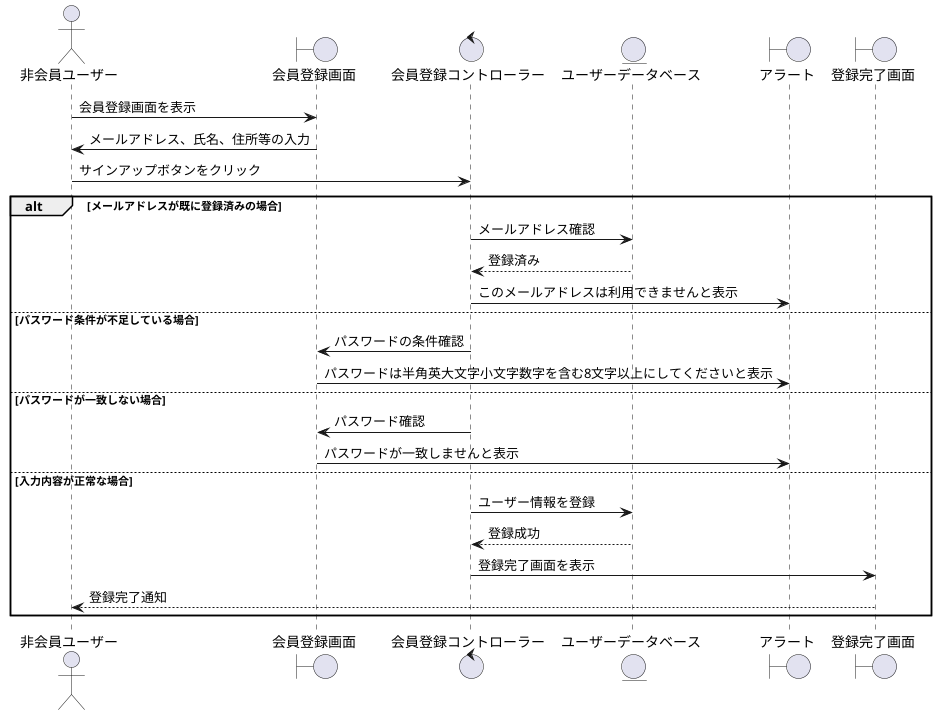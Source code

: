 @startuml kaiin_touroku 
actor "非会員ユーザー" as user
boundary "会員登録画面" as reg
control "会員登録コントローラー" as regc
entity "ユーザーデータベース" as db
boundary "アラート" as alert
boundary "登録完了画面" as regk

user -> reg: 会員登録画面を表示
reg -> user: メールアドレス、氏名、住所等の入力
user -> regc: サインアップボタンをクリック

alt メールアドレスが既に登録済みの場合
    regc -> db: メールアドレス確認
    db --> regc: 登録済み
    regc -> alert: このメールアドレスは利用できませんと表示
else パスワード条件が不足している場合
    regc -> reg: パスワードの条件確認
    reg -> alert: パスワードは半角英大文字小文字数字を含む8文字以上にしてくださいと表示
else パスワードが一致しない場合
    regc -> reg: パスワード確認
    reg -> alert: パスワードが一致しませんと表示
else 入力内容が正常な場合
    regc -> db: ユーザー情報を登録
    db --> regc: 登録成功
    regc -> regk: 登録完了画面を表示
    regk --> user: 登録完了通知
end

@enduml
